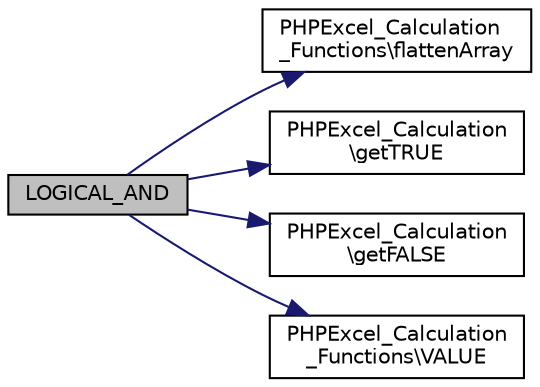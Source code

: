 digraph "LOGICAL_AND"
{
  edge [fontname="Helvetica",fontsize="10",labelfontname="Helvetica",labelfontsize="10"];
  node [fontname="Helvetica",fontsize="10",shape=record];
  rankdir="LR";
  Node6 [label="LOGICAL_AND",height=0.2,width=0.4,color="black", fillcolor="grey75", style="filled", fontcolor="black"];
  Node6 -> Node7 [color="midnightblue",fontsize="10",style="solid",fontname="Helvetica"];
  Node7 [label="PHPExcel_Calculation\l_Functions\\flattenArray",height=0.2,width=0.4,color="black", fillcolor="white", style="filled",URL="$class_p_h_p_excel___calculation___functions.html#a727bb3f815b719448bf2e7fd464c4542"];
  Node6 -> Node8 [color="midnightblue",fontsize="10",style="solid",fontname="Helvetica"];
  Node8 [label="PHPExcel_Calculation\l\\getTRUE",height=0.2,width=0.4,color="black", fillcolor="white", style="filled",URL="$class_p_h_p_excel___calculation.html#aaef7ebd13f5494224915b6a5f131c94f"];
  Node6 -> Node9 [color="midnightblue",fontsize="10",style="solid",fontname="Helvetica"];
  Node9 [label="PHPExcel_Calculation\l\\getFALSE",height=0.2,width=0.4,color="black", fillcolor="white", style="filled",URL="$class_p_h_p_excel___calculation.html#a6994a8f693ca683db1d52e3b96f5b1b1"];
  Node6 -> Node10 [color="midnightblue",fontsize="10",style="solid",fontname="Helvetica"];
  Node10 [label="PHPExcel_Calculation\l_Functions\\VALUE",height=0.2,width=0.4,color="black", fillcolor="white", style="filled",URL="$class_p_h_p_excel___calculation___functions.html#a2cc495b625ec296fd11527f968a37698"];
}
